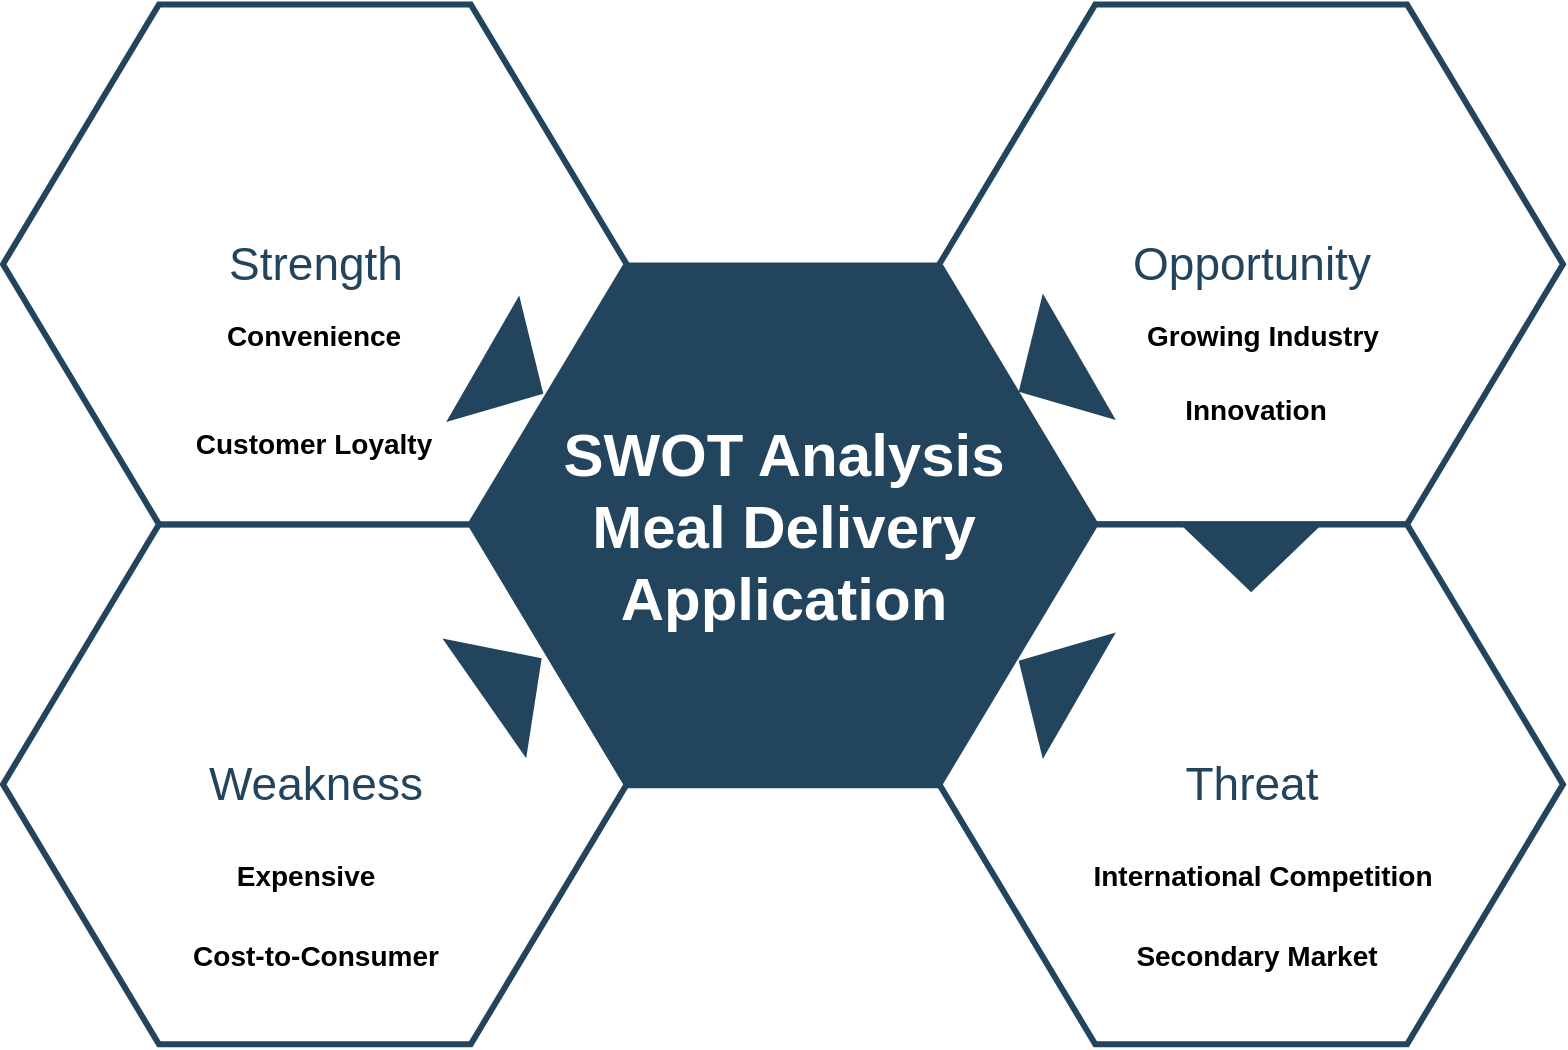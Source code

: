 <mxfile version="12.5.5" type="device"><diagram id="07fea595-8f29-1299-0266-81d95cde20df" name="Page-1"><mxGraphModel dx="1160" dy="-1845" grid="1" gridSize="10" guides="1" tooltips="1" connect="1" arrows="1" fold="1" page="1" pageScale="1" pageWidth="1169" pageHeight="827" background="#ffffff" math="0" shadow="0"><root><mxCell id="0"/><mxCell id="1" parent="0"/><mxCell id="644" value="&lt;font color=&quot;#ffffff&quot;&gt;&lt;span style=&quot;font-size: 30px&quot;&gt;&lt;b&gt;SWOT Analysis&lt;br&gt;Meal Delivery Application&lt;br&gt;&lt;/b&gt;&lt;/span&gt;&lt;/font&gt;" style="shape=hexagon;perimeter=hexagonPerimeter2;whiteSpace=wrap;html=1;shadow=0;labelBackgroundColor=none;strokeColor=#23445D;fillColor=#23445D;gradientColor=none;fontFamily=Helvetica;fontSize=23;fontColor=#23445d;align=center;strokeWidth=3;" parent="1" vertex="1"><mxGeometry x="428.579" y="2764.798" width="311.842" height="259.868" as="geometry"/></mxCell><mxCell id="645" value="" style="triangle;whiteSpace=wrap;html=1;shadow=0;labelBackgroundColor=none;strokeColor=none;fillColor=#FFFFFF;fontFamily=Helvetica;fontSize=17;fontColor=#23445d;align=center;rotation=90;gradientColor=none;flipV=1;flipH=1;opacity=20;" parent="1" vertex="1"><mxGeometry x="309.5" y="2782.667" width="72" height="152" as="geometry"/></mxCell><mxCell id="647" value="&lt;font style=&quot;font-size: 23px&quot;&gt;Opportunity&lt;/font&gt;" style="shape=hexagon;perimeter=hexagonPerimeter2;whiteSpace=wrap;html=1;shadow=0;labelBackgroundColor=none;strokeColor=#23445D;fillColor=#FFFFFF;gradientColor=none;fontFamily=Helvetica;fontSize=23;fontColor=#23445d;align=center;strokeWidth=3;" parent="1" vertex="1"><mxGeometry x="662.658" y="2634.2" width="311.842" height="259.868" as="geometry"/></mxCell><mxCell id="648" value="&lt;font style=&quot;font-size: 23px&quot;&gt;Threat&lt;/font&gt;" style="shape=hexagon;perimeter=hexagonPerimeter2;whiteSpace=wrap;html=1;shadow=0;labelBackgroundColor=none;strokeColor=#23445D;fillColor=#FFFFFF;gradientColor=none;fontFamily=Helvetica;fontSize=23;fontColor=#23445d;align=center;strokeWidth=3;" parent="1" vertex="1"><mxGeometry x="662.658" y="2894.265" width="311.842" height="259.868" as="geometry"/></mxCell><mxCell id="650" value="Weakness" style="shape=hexagon;perimeter=hexagonPerimeter2;whiteSpace=wrap;html=1;shadow=0;labelBackgroundColor=none;strokeColor=#23445D;fillColor=#FFFFFF;gradientColor=none;fontFamily=Helvetica;fontSize=23;fontColor=#23445d;align=center;strokeWidth=3;" parent="1" vertex="1"><mxGeometry x="194.5" y="2894.265" width="311.842" height="259.868" as="geometry"/></mxCell><mxCell id="651" value="&lt;font style=&quot;font-size: 23px&quot;&gt;Strength&lt;/font&gt;" style="shape=hexagon;perimeter=hexagonPerimeter2;whiteSpace=wrap;html=1;shadow=0;labelBackgroundColor=none;strokeColor=#23445D;fillColor=#ffffff;gradientColor=none;fontFamily=Helvetica;fontSize=23;fontColor=#23445D;align=center;strokeWidth=3;" parent="1" vertex="1"><mxGeometry x="194.5" y="2634.2" width="311.842" height="259.868" as="geometry"/></mxCell><mxCell id="652" value="" style="triangle;whiteSpace=wrap;html=1;shadow=0;labelBackgroundColor=none;strokeColor=none;fillColor=#23445D;fontFamily=Helvetica;fontSize=17;fontColor=#23445d;align=center;rotation=-210;gradientColor=none;strokeWidth=3;" parent="1" vertex="1"><mxGeometry x="700" y="2782.667" width="35" height="73" as="geometry"/></mxCell><mxCell id="656" value="" style="triangle;whiteSpace=wrap;html=1;shadow=0;labelBackgroundColor=none;strokeColor=none;fillColor=#23445D;fontFamily=Helvetica;fontSize=17;fontColor=#23445d;align=center;rotation=90;gradientColor=none;strokeWidth=3;" parent="1" vertex="1"><mxGeometry x="801.079" y="2874.167" width="35" height="73" as="geometry"/></mxCell><mxCell id="xKL8BVTPTInSg66e9qho-657" value="" style="triangle;whiteSpace=wrap;html=1;shadow=0;labelBackgroundColor=none;strokeColor=none;fillColor=#23445D;fontFamily=Helvetica;fontSize=17;fontColor=#23445d;align=center;rotation=-150;gradientColor=none;strokeWidth=3;" parent="1" vertex="1"><mxGeometry x="700" y="2934.667" width="35" height="73" as="geometry"/></mxCell><mxCell id="xKL8BVTPTInSg66e9qho-658" value="" style="triangle;whiteSpace=wrap;html=1;shadow=0;labelBackgroundColor=none;strokeColor=none;fillColor=#23445D;fontFamily=Helvetica;fontSize=17;fontColor=#23445d;align=center;rotation=30;gradientColor=none;strokeWidth=3;" parent="1" vertex="1"><mxGeometry x="432" y="2783.667" width="35" height="73" as="geometry"/></mxCell><mxCell id="xKL8BVTPTInSg66e9qho-659" value="" style="triangle;whiteSpace=wrap;html=1;shadow=0;labelBackgroundColor=none;strokeColor=none;fillColor=#23445D;fontFamily=Helvetica;fontSize=17;fontColor=#23445d;align=center;rotation=-35;gradientColor=none;strokeWidth=3;" parent="1" vertex="1"><mxGeometry x="432" y="2934.667" width="35" height="73" as="geometry"/></mxCell><mxCell id="xKL8BVTPTInSg66e9qho-661" value="&lt;b&gt;&lt;font style=&quot;font-size: 14px&quot;&gt;Convenience&lt;/font&gt;&lt;/b&gt;" style="text;html=1;strokeColor=none;fillColor=none;align=center;verticalAlign=middle;whiteSpace=wrap;rounded=0;" parent="1" vertex="1"><mxGeometry x="330.42" y="2790" width="40" height="20" as="geometry"/></mxCell><mxCell id="xKL8BVTPTInSg66e9qho-662" value="&lt;span style=&quot;font-size: 14px&quot;&gt;&lt;b&gt;Customer Loyalty&lt;/b&gt;&lt;/span&gt;" style="text;html=1;strokeColor=none;fillColor=none;align=center;verticalAlign=middle;whiteSpace=wrap;rounded=0;" parent="1" vertex="1"><mxGeometry x="265.21" y="2834.17" width="170.42" height="40" as="geometry"/></mxCell><mxCell id="xKL8BVTPTInSg66e9qho-664" value="&lt;b&gt;&lt;font style=&quot;font-size: 14px&quot;&gt;Expensive&lt;/font&gt;&lt;/b&gt;" style="text;html=1;strokeColor=none;fillColor=none;align=center;verticalAlign=middle;whiteSpace=wrap;rounded=0;" parent="1" vertex="1"><mxGeometry x="325.5" y="3060" width="40" height="20" as="geometry"/></mxCell><mxCell id="xKL8BVTPTInSg66e9qho-665" value="&lt;b&gt;&lt;font style=&quot;font-size: 14px&quot;&gt;Cost-to-Consumer&lt;/font&gt;&lt;/b&gt;" style="text;html=1;strokeColor=none;fillColor=none;align=center;verticalAlign=middle;whiteSpace=wrap;rounded=0;" parent="1" vertex="1"><mxGeometry x="241.55" y="3100" width="217.75" height="20" as="geometry"/></mxCell><mxCell id="xKL8BVTPTInSg66e9qho-666" value="&lt;b&gt;&lt;font style=&quot;font-size: 14px&quot;&gt;Growing Industry&lt;/font&gt;&lt;/b&gt;" style="text;html=1;strokeColor=none;fillColor=none;align=center;verticalAlign=middle;whiteSpace=wrap;rounded=0;" parent="1" vertex="1"><mxGeometry x="710" y="2790" width="228.92" height="20" as="geometry"/></mxCell><mxCell id="xKL8BVTPTInSg66e9qho-667" value="&lt;span style=&quot;font-size: 14px&quot;&gt;&lt;b&gt;Innovation&lt;/b&gt;&lt;/span&gt;" style="text;html=1;strokeColor=none;fillColor=none;align=center;verticalAlign=middle;whiteSpace=wrap;rounded=0;" parent="1" vertex="1"><mxGeometry x="801.08" y="2827.17" width="40" height="20" as="geometry"/></mxCell><mxCell id="xKL8BVTPTInSg66e9qho-668" value="&lt;b&gt;&lt;font style=&quot;font-size: 14px&quot;&gt;International Competition&lt;/font&gt;&lt;/b&gt;" style="text;html=1;strokeColor=none;fillColor=none;align=center;verticalAlign=middle;whiteSpace=wrap;rounded=0;" parent="1" vertex="1"><mxGeometry x="718.92" y="3060" width="211.08" height="20" as="geometry"/></mxCell><mxCell id="xKL8BVTPTInSg66e9qho-669" value="&lt;span style=&quot;font-size: 14px&quot;&gt;&lt;b&gt;Secondary Market&lt;/b&gt;&lt;/span&gt;" style="text;html=1;strokeColor=none;fillColor=none;align=center;verticalAlign=middle;whiteSpace=wrap;rounded=0;" parent="1" vertex="1"><mxGeometry x="741.62" y="3100" width="158.92" height="20" as="geometry"/></mxCell></root></mxGraphModel></diagram></mxfile>